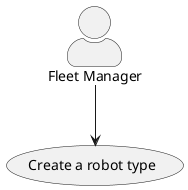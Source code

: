 @startuml
skinparam actorStyle awesome
:Fleet Manager: --> (Use)

"Create a robot type" as (Use)

@enduml
